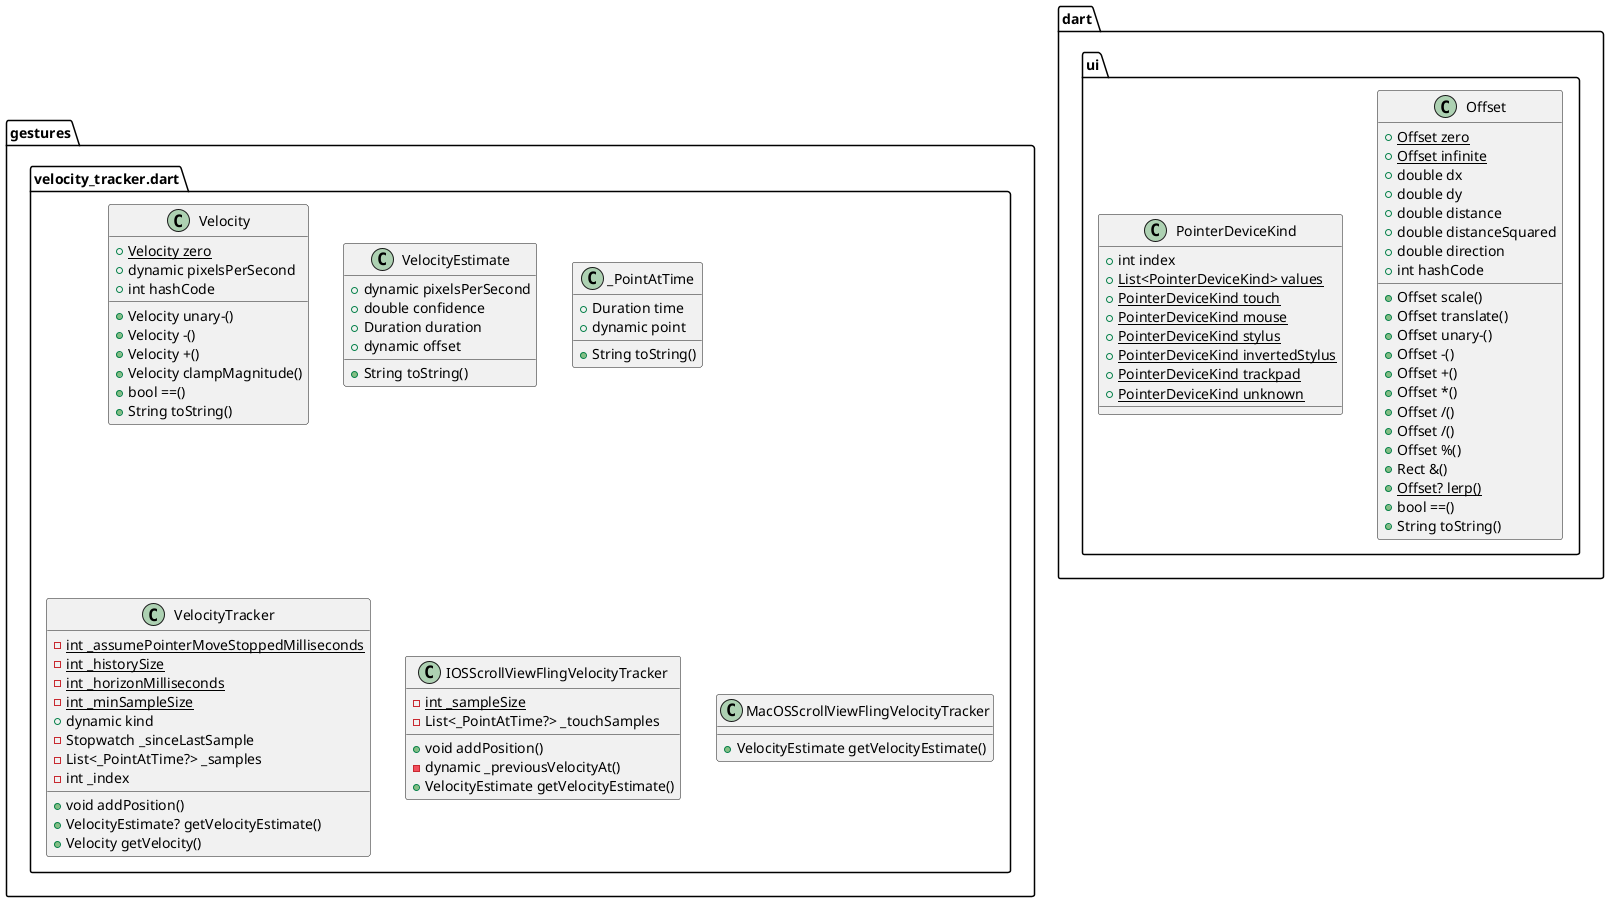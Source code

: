 @startuml
set namespaceSeparator ::

class "gestures::velocity_tracker.dart::Velocity" {
  {static} +Velocity zero
  +dynamic pixelsPerSecond
  +int hashCode
  +Velocity unary-()
  +Velocity -()
  +Velocity +()
  +Velocity clampMagnitude()
  +bool ==()
  +String toString()
}

class "gestures::velocity_tracker.dart::VelocityEstimate" {
  +dynamic pixelsPerSecond
  +double confidence
  +Duration duration
  +dynamic offset
  +String toString()
}

class "gestures::velocity_tracker.dart::_PointAtTime" {
  +Duration time
  +dynamic point
  +String toString()
}

class "gestures::velocity_tracker.dart::VelocityTracker" {
  {static} -int _assumePointerMoveStoppedMilliseconds
  {static} -int _historySize
  {static} -int _horizonMilliseconds
  {static} -int _minSampleSize
  +dynamic kind
  -Stopwatch _sinceLastSample
  -List<_PointAtTime?> _samples
  -int _index
  +void addPosition()
  +VelocityEstimate? getVelocityEstimate()
  +Velocity getVelocity()
}

class "gestures::velocity_tracker.dart::IOSScrollViewFlingVelocityTracker" {
  {static} -int _sampleSize
  -List<_PointAtTime?> _touchSamples
  +void addPosition()
  -dynamic _previousVelocityAt()
  +VelocityEstimate getVelocityEstimate()
}

class "gestures::velocity_tracker.dart::MacOSScrollViewFlingVelocityTracker" {
  +VelocityEstimate getVelocityEstimate()
}

class "dart::ui::Offset" {
  {static} +Offset zero
  {static} +Offset infinite
  +double dx
  +double dy
  +double distance
  +double distanceSquared
  +double direction
  +int hashCode
  +Offset scale()
  +Offset translate()
  +Offset unary-()
  +Offset -()
  +Offset +()
  +Offset *()
  +Offset /()
  +Offset ~/()
  +Offset %()
  +Rect &()
  {static} +Offset? lerp()
  +bool ==()
  +String toString()
}

class "dart::ui::PointerDeviceKind" {
  +int index
  {static} +List<PointerDeviceKind> values
  {static} +PointerDeviceKind touch
  {static} +PointerDeviceKind mouse
  {static} +PointerDeviceKind stylus
  {static} +PointerDeviceKind invertedStylus
  {static} +PointerDeviceKind trackpad
  {static} +PointerDeviceKind unknown
}


@enduml